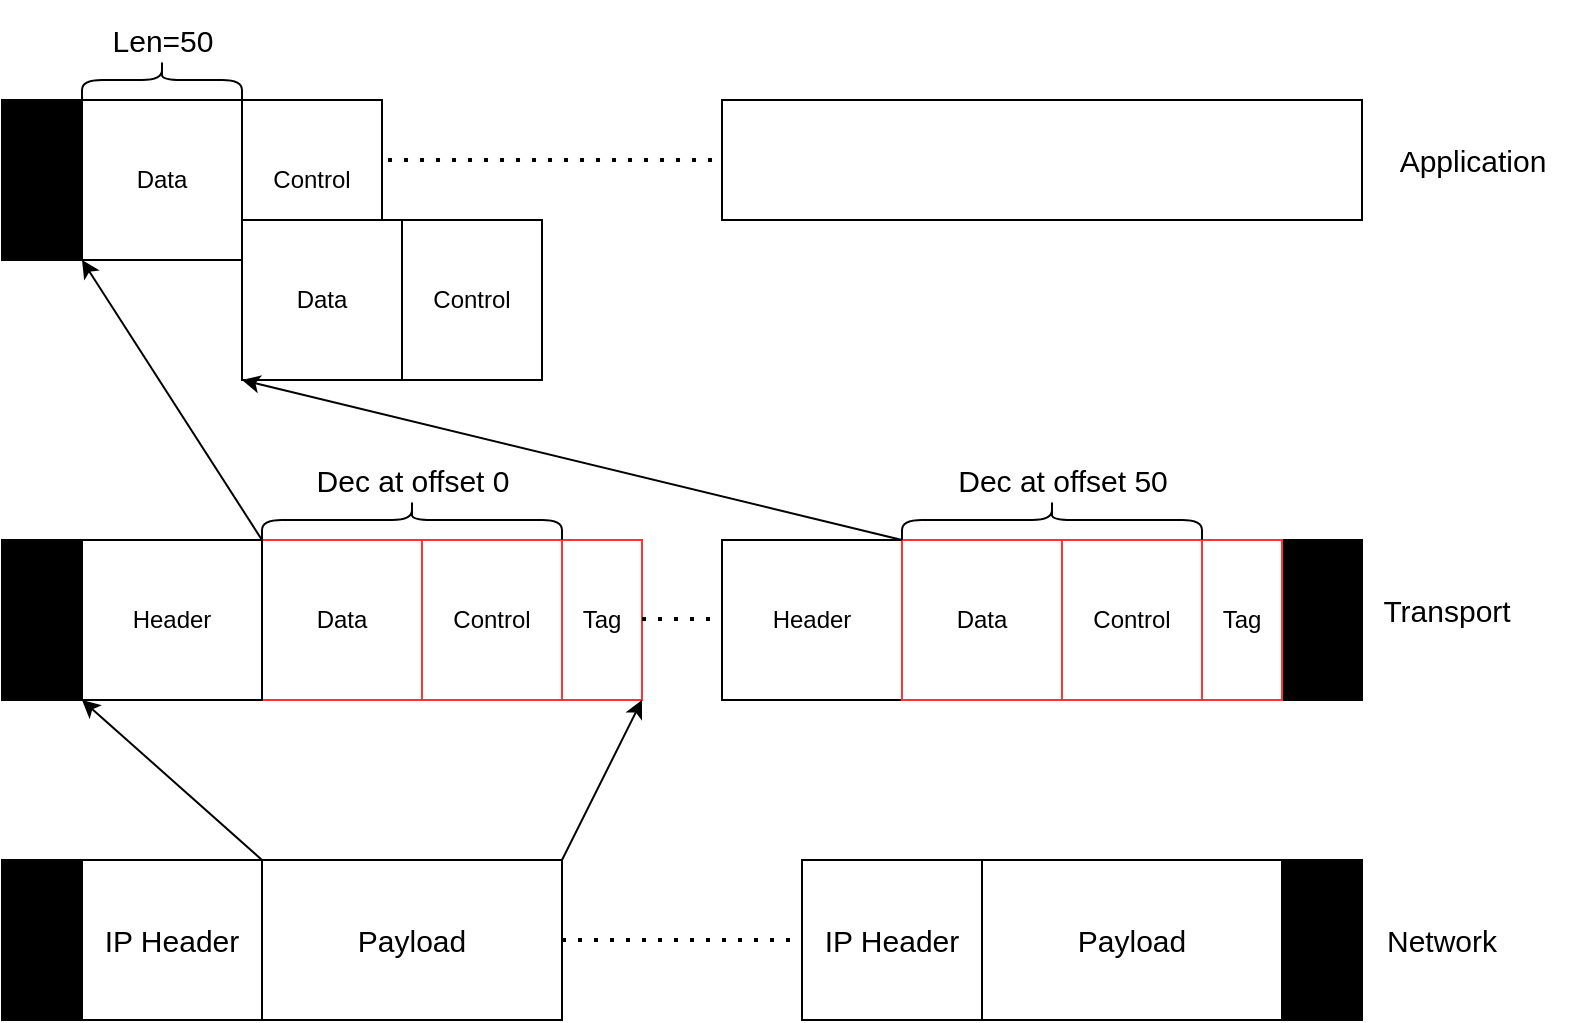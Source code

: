<mxfile version="24.8.3">
  <diagram name="Page-1" id="mx3O3tW7TyzY6Fc0znIM">
    <mxGraphModel dx="2004" dy="1125" grid="1" gridSize="10" guides="1" tooltips="1" connect="1" arrows="1" fold="1" page="1" pageScale="1" pageWidth="850" pageHeight="1100" math="0" shadow="0">
      <root>
        <mxCell id="0" />
        <mxCell id="1" parent="0" />
        <mxCell id="YQIZiHNNDy1zy7xaOCHf-2" value="&lt;div style=&quot;font-size: 13px;&quot; align=&quot;center&quot;&gt;&lt;font style=&quot;font-size: 15px;&quot;&gt;IP Header&lt;/font&gt;&lt;br&gt;&lt;/div&gt;" style="rounded=0;whiteSpace=wrap;html=1;" vertex="1" parent="1">
          <mxGeometry x="80" y="760" width="90" height="80" as="geometry" />
        </mxCell>
        <mxCell id="YQIZiHNNDy1zy7xaOCHf-3" value="&lt;font style=&quot;font-size: 15px;&quot;&gt;Payload&lt;/font&gt;" style="rounded=0;whiteSpace=wrap;html=1;" vertex="1" parent="1">
          <mxGeometry x="170" y="760" width="150" height="80" as="geometry" />
        </mxCell>
        <mxCell id="YQIZiHNNDy1zy7xaOCHf-4" value="" style="rounded=0;whiteSpace=wrap;html=1;fillColor=#000000;" vertex="1" parent="1">
          <mxGeometry x="40" y="760" width="40" height="80" as="geometry" />
        </mxCell>
        <mxCell id="YQIZiHNNDy1zy7xaOCHf-5" value="" style="endArrow=none;dashed=1;html=1;dashPattern=1 3;strokeWidth=2;rounded=0;" edge="1" parent="1">
          <mxGeometry width="50" height="50" relative="1" as="geometry">
            <mxPoint x="320" y="800" as="sourcePoint" />
            <mxPoint x="440" y="800" as="targetPoint" />
          </mxGeometry>
        </mxCell>
        <mxCell id="YQIZiHNNDy1zy7xaOCHf-6" value="&lt;div style=&quot;font-size: 13px;&quot; align=&quot;center&quot;&gt;&lt;font style=&quot;font-size: 15px;&quot;&gt;IP Header&lt;/font&gt;&lt;br&gt;&lt;/div&gt;" style="rounded=0;whiteSpace=wrap;html=1;" vertex="1" parent="1">
          <mxGeometry x="440" y="760" width="90" height="80" as="geometry" />
        </mxCell>
        <mxCell id="YQIZiHNNDy1zy7xaOCHf-7" value="&lt;font style=&quot;font-size: 15px;&quot;&gt;Payload&lt;/font&gt;" style="rounded=0;whiteSpace=wrap;html=1;" vertex="1" parent="1">
          <mxGeometry x="530" y="760" width="150" height="80" as="geometry" />
        </mxCell>
        <mxCell id="YQIZiHNNDy1zy7xaOCHf-9" value="&lt;font style=&quot;font-size: 15px;&quot;&gt;Network&lt;/font&gt;" style="text;html=1;align=center;verticalAlign=middle;whiteSpace=wrap;rounded=0;" vertex="1" parent="1">
          <mxGeometry x="730" y="785" width="60" height="30" as="geometry" />
        </mxCell>
        <mxCell id="YQIZiHNNDy1zy7xaOCHf-10" value="" style="rounded=0;whiteSpace=wrap;html=1;fillColor=#000000;" vertex="1" parent="1">
          <mxGeometry x="680" y="760" width="40" height="80" as="geometry" />
        </mxCell>
        <mxCell id="YQIZiHNNDy1zy7xaOCHf-11" value="&lt;div&gt;Data&lt;br&gt;&lt;/div&gt;" style="rounded=0;whiteSpace=wrap;html=1;strokeColor=#FF3333;" vertex="1" parent="1">
          <mxGeometry x="170" y="600" width="80" height="80" as="geometry" />
        </mxCell>
        <mxCell id="YQIZiHNNDy1zy7xaOCHf-12" value="&lt;div&gt;Header&lt;br&gt;&lt;/div&gt;" style="rounded=0;whiteSpace=wrap;html=1;" vertex="1" parent="1">
          <mxGeometry x="80" y="600" width="90" height="80" as="geometry" />
        </mxCell>
        <mxCell id="YQIZiHNNDy1zy7xaOCHf-14" value="" style="rounded=0;whiteSpace=wrap;html=1;fillColor=#000000;" vertex="1" parent="1">
          <mxGeometry x="40" y="600" width="40" height="80" as="geometry" />
        </mxCell>
        <mxCell id="YQIZiHNNDy1zy7xaOCHf-15" value="" style="rounded=0;whiteSpace=wrap;html=1;fillColor=#000000;" vertex="1" parent="1">
          <mxGeometry x="680" y="600" width="40" height="80" as="geometry" />
        </mxCell>
        <mxCell id="YQIZiHNNDy1zy7xaOCHf-16" value="&lt;div&gt;Control&lt;br&gt;&lt;/div&gt;" style="rounded=0;whiteSpace=wrap;html=1;strokeColor=#FF3333;" vertex="1" parent="1">
          <mxGeometry x="250" y="600" width="70" height="80" as="geometry" />
        </mxCell>
        <mxCell id="YQIZiHNNDy1zy7xaOCHf-17" value="Tag" style="rounded=0;whiteSpace=wrap;html=1;strokeColor=#FF3333;" vertex="1" parent="1">
          <mxGeometry x="320" y="600" width="40" height="80" as="geometry" />
        </mxCell>
        <mxCell id="YQIZiHNNDy1zy7xaOCHf-22" value="&lt;div&gt;Header&lt;br&gt;&lt;/div&gt;" style="rounded=0;whiteSpace=wrap;html=1;" vertex="1" parent="1">
          <mxGeometry x="400" y="600" width="90" height="80" as="geometry" />
        </mxCell>
        <mxCell id="YQIZiHNNDy1zy7xaOCHf-23" value="&lt;div&gt;Data&lt;br&gt;&lt;/div&gt;" style="rounded=0;whiteSpace=wrap;html=1;strokeColor=#FF3333;" vertex="1" parent="1">
          <mxGeometry x="490" y="600" width="80" height="80" as="geometry" />
        </mxCell>
        <mxCell id="YQIZiHNNDy1zy7xaOCHf-24" value="&lt;div&gt;Control&lt;br&gt;&lt;/div&gt;" style="rounded=0;whiteSpace=wrap;html=1;strokeColor=#FF3333;" vertex="1" parent="1">
          <mxGeometry x="570" y="600" width="70" height="80" as="geometry" />
        </mxCell>
        <mxCell id="YQIZiHNNDy1zy7xaOCHf-25" value="Tag" style="rounded=0;whiteSpace=wrap;html=1;strokeColor=#FF3333;" vertex="1" parent="1">
          <mxGeometry x="640" y="600" width="40" height="80" as="geometry" />
        </mxCell>
        <mxCell id="YQIZiHNNDy1zy7xaOCHf-26" value="&lt;font style=&quot;font-size: 15px;&quot;&gt;Transport&lt;/font&gt;" style="text;html=1;align=center;verticalAlign=middle;resizable=0;points=[];autosize=1;strokeColor=none;fillColor=none;" vertex="1" parent="1">
          <mxGeometry x="712" y="615" width="100" height="40" as="geometry" />
        </mxCell>
        <mxCell id="YQIZiHNNDy1zy7xaOCHf-28" value="" style="endArrow=none;dashed=1;html=1;dashPattern=1 3;strokeWidth=2;rounded=0;" edge="1" parent="1">
          <mxGeometry width="50" height="50" relative="1" as="geometry">
            <mxPoint x="360" y="639.5" as="sourcePoint" />
            <mxPoint x="400" y="639.5" as="targetPoint" />
          </mxGeometry>
        </mxCell>
        <mxCell id="YQIZiHNNDy1zy7xaOCHf-32" value="" style="rounded=0;whiteSpace=wrap;html=1;fillColor=#000000;" vertex="1" parent="1">
          <mxGeometry x="40" y="380" width="40" height="80" as="geometry" />
        </mxCell>
        <mxCell id="YQIZiHNNDy1zy7xaOCHf-34" value="&lt;div&gt;Data&lt;br&gt;&lt;/div&gt;" style="rounded=0;whiteSpace=wrap;html=1;strokeColor=#000000;" vertex="1" parent="1">
          <mxGeometry x="80" y="380" width="80" height="80" as="geometry" />
        </mxCell>
        <mxCell id="YQIZiHNNDy1zy7xaOCHf-35" value="&lt;div&gt;Control&lt;br&gt;&lt;/div&gt;" style="rounded=0;whiteSpace=wrap;html=1;strokeColor=#000000;" vertex="1" parent="1">
          <mxGeometry x="160" y="380" width="70" height="80" as="geometry" />
        </mxCell>
        <mxCell id="YQIZiHNNDy1zy7xaOCHf-36" value="" style="shape=curlyBracket;whiteSpace=wrap;html=1;rounded=1;flipH=1;labelPosition=right;verticalLabelPosition=middle;align=left;verticalAlign=middle;direction=south;" vertex="1" parent="1">
          <mxGeometry x="80" y="360" width="80" height="20" as="geometry" />
        </mxCell>
        <mxCell id="YQIZiHNNDy1zy7xaOCHf-37" value="&lt;font style=&quot;font-size: 15px;&quot;&gt;Len=50&lt;/font&gt;" style="text;html=1;align=center;verticalAlign=middle;resizable=0;points=[];autosize=1;strokeColor=none;fillColor=none;" vertex="1" parent="1">
          <mxGeometry x="80" y="330" width="80" height="40" as="geometry" />
        </mxCell>
        <mxCell id="YQIZiHNNDy1zy7xaOCHf-40" value="&lt;font style=&quot;font-size: 15px;&quot;&gt;Dec at offset 0&lt;/font&gt;" style="text;html=1;align=center;verticalAlign=middle;resizable=0;points=[];autosize=1;strokeColor=none;fillColor=none;" vertex="1" parent="1">
          <mxGeometry x="175" y="550" width="140" height="40" as="geometry" />
        </mxCell>
        <mxCell id="YQIZiHNNDy1zy7xaOCHf-42" value="&lt;div&gt;Chunk&lt;/div&gt;&lt;div&gt;Data&lt;br&gt;&lt;/div&gt;" style="rounded=0;whiteSpace=wrap;html=1;strokeColor=#000000;" vertex="1" parent="1">
          <mxGeometry x="160" y="440" width="80" height="80" as="geometry" />
        </mxCell>
        <mxCell id="YQIZiHNNDy1zy7xaOCHf-44" value="" style="endArrow=classic;html=1;rounded=0;entryX=0;entryY=1;entryDx=0;entryDy=0;" edge="1" parent="1" target="YQIZiHNNDy1zy7xaOCHf-34">
          <mxGeometry width="50" height="50" relative="1" as="geometry">
            <mxPoint x="170" y="600" as="sourcePoint" />
            <mxPoint x="220" y="550" as="targetPoint" />
          </mxGeometry>
        </mxCell>
        <mxCell id="YQIZiHNNDy1zy7xaOCHf-45" value="" style="shape=curlyBracket;whiteSpace=wrap;html=1;rounded=1;flipH=1;labelPosition=right;verticalLabelPosition=middle;align=left;verticalAlign=middle;direction=south;" vertex="1" parent="1">
          <mxGeometry x="170" y="580" width="150" height="20" as="geometry" />
        </mxCell>
        <mxCell id="YQIZiHNNDy1zy7xaOCHf-46" value="&lt;div&gt;Data&lt;br&gt;&lt;/div&gt;" style="rounded=0;whiteSpace=wrap;html=1;strokeColor=#000000;" vertex="1" parent="1">
          <mxGeometry x="160" y="440" width="80" height="80" as="geometry" />
        </mxCell>
        <mxCell id="YQIZiHNNDy1zy7xaOCHf-47" value="Control" style="rounded=0;whiteSpace=wrap;html=1;strokeColor=#000000;" vertex="1" parent="1">
          <mxGeometry x="240" y="440" width="70" height="80" as="geometry" />
        </mxCell>
        <mxCell id="YQIZiHNNDy1zy7xaOCHf-48" value="&lt;font style=&quot;font-size: 15px;&quot;&gt;Dec at offset 50&lt;/font&gt;" style="text;html=1;align=center;verticalAlign=middle;resizable=0;points=[];autosize=1;strokeColor=none;fillColor=none;" vertex="1" parent="1">
          <mxGeometry x="495" y="550" width="150" height="40" as="geometry" />
        </mxCell>
        <mxCell id="YQIZiHNNDy1zy7xaOCHf-49" value="" style="shape=curlyBracket;whiteSpace=wrap;html=1;rounded=1;flipH=1;labelPosition=right;verticalLabelPosition=middle;align=left;verticalAlign=middle;direction=south;" vertex="1" parent="1">
          <mxGeometry x="490" y="580" width="150" height="20" as="geometry" />
        </mxCell>
        <mxCell id="YQIZiHNNDy1zy7xaOCHf-50" value="" style="endArrow=classic;html=1;rounded=0;entryX=0;entryY=1;entryDx=0;entryDy=0;" edge="1" parent="1" target="YQIZiHNNDy1zy7xaOCHf-46">
          <mxGeometry width="50" height="50" relative="1" as="geometry">
            <mxPoint x="490" y="600" as="sourcePoint" />
            <mxPoint x="190" y="530" as="targetPoint" />
          </mxGeometry>
        </mxCell>
        <mxCell id="YQIZiHNNDy1zy7xaOCHf-51" value="" style="rounded=0;whiteSpace=wrap;html=1;" vertex="1" parent="1">
          <mxGeometry x="400" y="380" width="320" height="60" as="geometry" />
        </mxCell>
        <mxCell id="YQIZiHNNDy1zy7xaOCHf-52" value="&lt;font style=&quot;font-size: 15px;&quot;&gt;Application&lt;/font&gt;" style="text;html=1;align=center;verticalAlign=middle;resizable=0;points=[];autosize=1;strokeColor=none;fillColor=none;" vertex="1" parent="1">
          <mxGeometry x="720" y="390" width="110" height="40" as="geometry" />
        </mxCell>
        <mxCell id="YQIZiHNNDy1zy7xaOCHf-53" value="" style="endArrow=none;dashed=1;html=1;dashPattern=1 3;strokeWidth=2;rounded=0;entryX=0;entryY=0.5;entryDx=0;entryDy=0;exitX=1.043;exitY=0.375;exitDx=0;exitDy=0;exitPerimeter=0;" edge="1" parent="1" source="YQIZiHNNDy1zy7xaOCHf-35" target="YQIZiHNNDy1zy7xaOCHf-51">
          <mxGeometry width="50" height="50" relative="1" as="geometry">
            <mxPoint x="232" y="409" as="sourcePoint" />
            <mxPoint x="330" y="360" as="targetPoint" />
          </mxGeometry>
        </mxCell>
        <mxCell id="YQIZiHNNDy1zy7xaOCHf-54" value="" style="endArrow=classic;html=1;rounded=0;entryX=0;entryY=1;entryDx=0;entryDy=0;" edge="1" parent="1" target="YQIZiHNNDy1zy7xaOCHf-12">
          <mxGeometry width="50" height="50" relative="1" as="geometry">
            <mxPoint x="170" y="760" as="sourcePoint" />
            <mxPoint x="220" y="710" as="targetPoint" />
          </mxGeometry>
        </mxCell>
        <mxCell id="YQIZiHNNDy1zy7xaOCHf-55" value="" style="endArrow=classic;html=1;rounded=0;entryX=1;entryY=1;entryDx=0;entryDy=0;" edge="1" parent="1" target="YQIZiHNNDy1zy7xaOCHf-17">
          <mxGeometry width="50" height="50" relative="1" as="geometry">
            <mxPoint x="320" y="760" as="sourcePoint" />
            <mxPoint x="370" y="710" as="targetPoint" />
          </mxGeometry>
        </mxCell>
      </root>
    </mxGraphModel>
  </diagram>
</mxfile>
